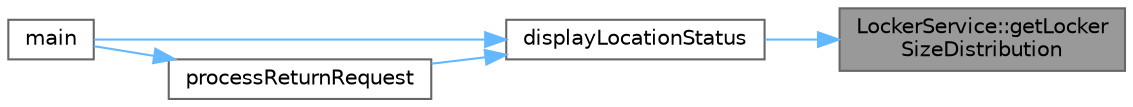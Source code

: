 digraph "LockerService::getLockerSizeDistribution"
{
 // INTERACTIVE_SVG=YES
 // LATEX_PDF_SIZE
  bgcolor="transparent";
  edge [fontname=Helvetica,fontsize=10,labelfontname=Helvetica,labelfontsize=10];
  node [fontname=Helvetica,fontsize=10,shape=box,height=0.2,width=0.4];
  rankdir="RL";
  Node1 [label="LockerService::getLocker\lSizeDistribution",height=0.2,width=0.4,color="gray40", fillcolor="grey60", style="filled", fontcolor="black",tooltip=" "];
  Node1 -> Node2 [dir="back",color="steelblue1",style="solid"];
  Node2 [label="displayLocationStatus",height=0.2,width=0.4,color="grey40", fillcolor="white", style="filled",URL="$main_8cpp.html#ad8efbbc0a10e79a4ad6c7d77c6a72f6b",tooltip=" "];
  Node2 -> Node3 [dir="back",color="steelblue1",style="solid"];
  Node3 [label="main",height=0.2,width=0.4,color="grey40", fillcolor="white", style="filled",URL="$main_8cpp.html#ae66f6b31b5ad750f1fe042a706a4e3d4",tooltip=" "];
  Node2 -> Node4 [dir="back",color="steelblue1",style="solid"];
  Node4 [label="processReturnRequest",height=0.2,width=0.4,color="grey40", fillcolor="white", style="filled",URL="$main_8cpp.html#a264ae7f5dc64197a56ece24efc629365",tooltip=" "];
  Node4 -> Node3 [dir="back",color="steelblue1",style="solid"];
}
